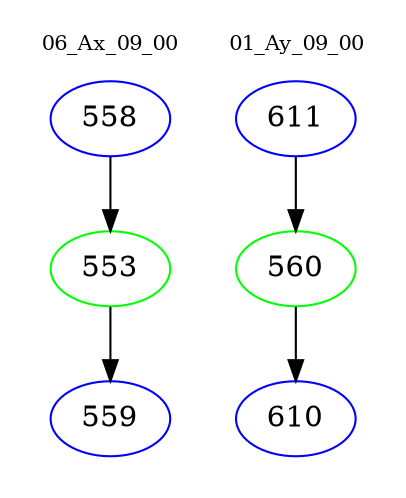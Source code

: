 digraph{
subgraph cluster_0 {
color = white
label = "06_Ax_09_00";
fontsize=10;
T0_558 [label="558", color="blue"]
T0_558 -> T0_553 [color="black"]
T0_553 [label="553", color="green"]
T0_553 -> T0_559 [color="black"]
T0_559 [label="559", color="blue"]
}
subgraph cluster_1 {
color = white
label = "01_Ay_09_00";
fontsize=10;
T1_611 [label="611", color="blue"]
T1_611 -> T1_560 [color="black"]
T1_560 [label="560", color="green"]
T1_560 -> T1_610 [color="black"]
T1_610 [label="610", color="blue"]
}
}
